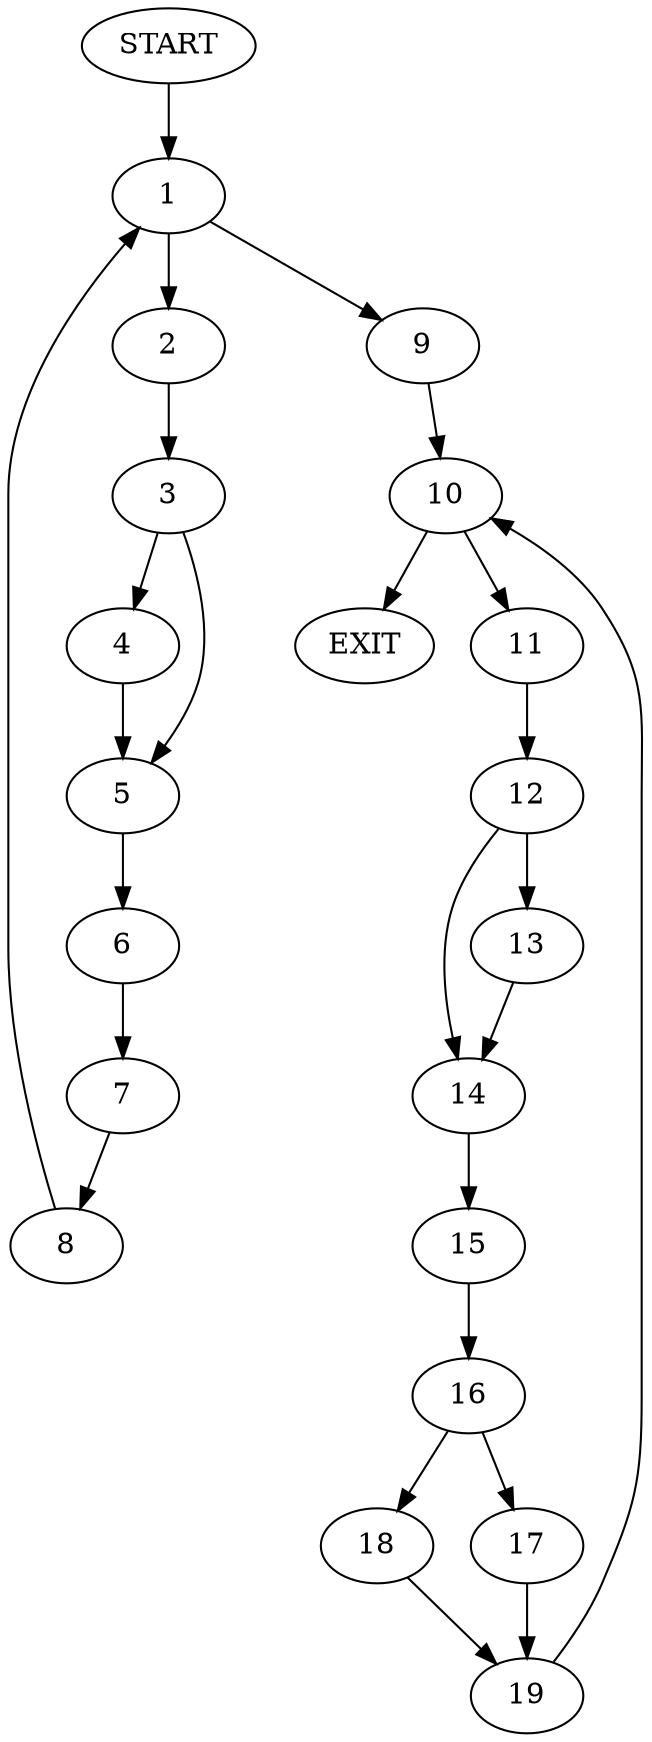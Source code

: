 digraph { 
0 [label="START"];
1;
2;
3;
4;
5;
6;
7;
8;
9;
10;
11;
12;
13;
14;
15;
16;
17;
18;
19;
20[label="EXIT"];
0 -> 1;
1 -> 2;
1 -> 9;
2 -> 3;
3 -> 4;
3 -> 5;
4 -> 5;
5 -> 6;
6 -> 7;
7 -> 8;
8 -> 1;
9 -> 10;
10 -> 11;
10 -> 20;
11 -> 12;
12 -> 13;
12 -> 14;
13 -> 14;
14 -> 15;
15 -> 16;
16 -> 17;
16 -> 18;
17 -> 19;
18 -> 19;
19 -> 10;
}